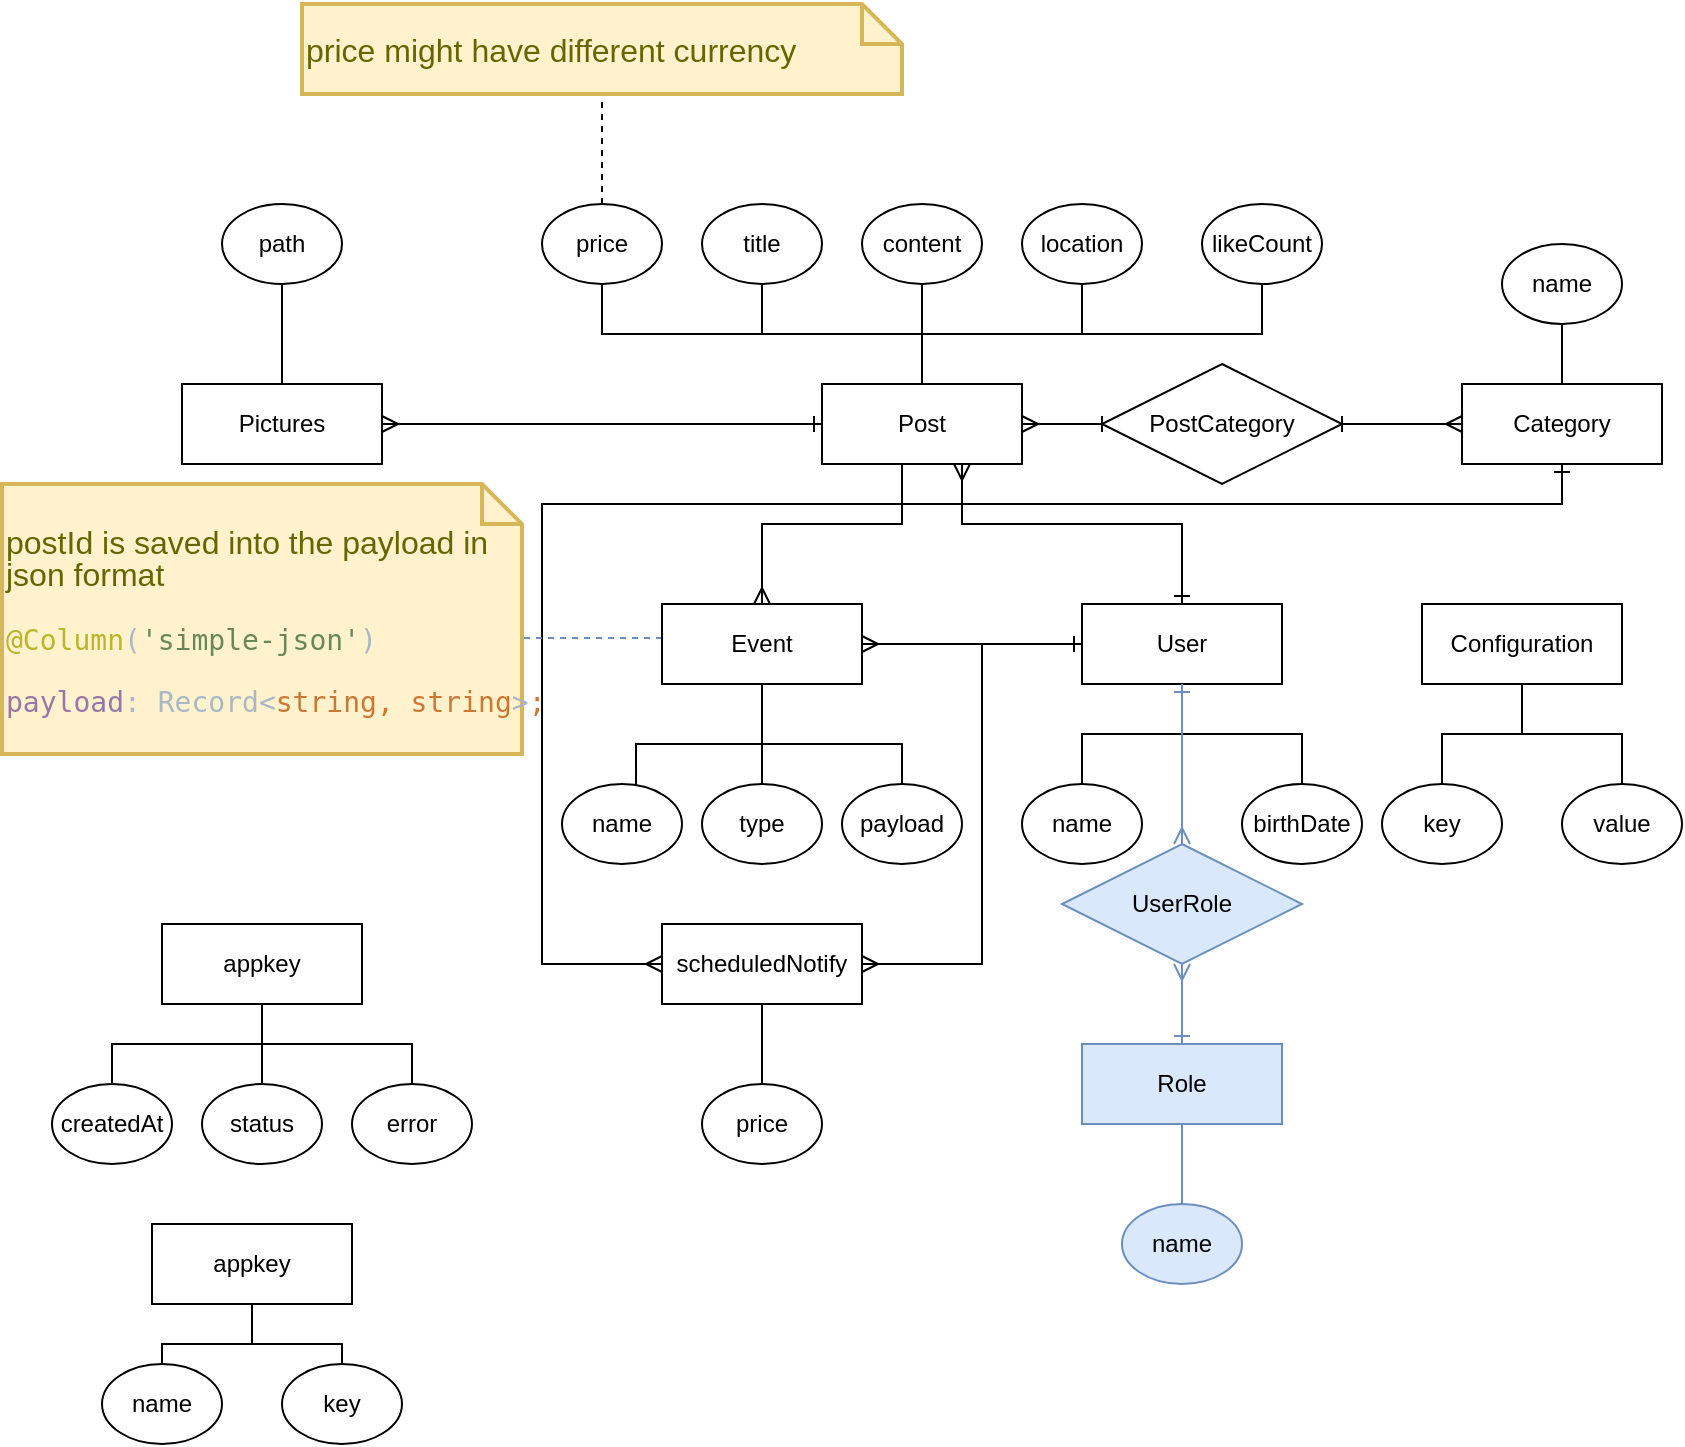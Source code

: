 <mxfile version="16.5.3" type="device"><diagram id="R2lEEEUBdFMjLlhIrx00" name="Page-1"><mxGraphModel dx="1422" dy="737" grid="1" gridSize="10" guides="1" tooltips="1" connect="1" arrows="1" fold="1" page="1" pageScale="1" pageWidth="850" pageHeight="1100" math="0" shadow="0" extFonts="Permanent Marker^https://fonts.googleapis.com/css?family=Permanent+Marker"><root><mxCell id="0"/><mxCell id="1" parent="0"/><mxCell id="LNiCz3PUaJKumTA4EDhK-4" style="edgeStyle=orthogonalEdgeStyle;rounded=0;orthogonalLoop=1;jettySize=auto;html=1;entryX=0;entryY=0.5;entryDx=0;entryDy=0;endArrow=baseDash;endFill=0;startArrow=ERmany;startFill=0;" parent="1" source="LNiCz3PUaJKumTA4EDhK-1" target="LNiCz3PUaJKumTA4EDhK-2" edge="1"><mxGeometry relative="1" as="geometry"/></mxCell><mxCell id="LNiCz3PUaJKumTA4EDhK-7" style="edgeStyle=orthogonalEdgeStyle;rounded=0;orthogonalLoop=1;jettySize=auto;html=1;entryX=0.5;entryY=0;entryDx=0;entryDy=0;startArrow=ERmany;startFill=0;endArrow=ERone;endFill=0;" parent="1" source="LNiCz3PUaJKumTA4EDhK-1" target="LNiCz3PUaJKumTA4EDhK-6" edge="1"><mxGeometry relative="1" as="geometry"><Array as="points"><mxPoint x="490" y="310"/><mxPoint x="600" y="310"/></Array></mxGeometry></mxCell><mxCell id="LNiCz3PUaJKumTA4EDhK-9" style="edgeStyle=orthogonalEdgeStyle;rounded=0;orthogonalLoop=1;jettySize=auto;html=1;entryX=1;entryY=0.5;entryDx=0;entryDy=0;startArrow=ERone;startFill=0;endArrow=ERmany;endFill=0;" parent="1" source="LNiCz3PUaJKumTA4EDhK-1" target="LNiCz3PUaJKumTA4EDhK-8" edge="1"><mxGeometry relative="1" as="geometry"/></mxCell><mxCell id="LNiCz3PUaJKumTA4EDhK-17" style="edgeStyle=orthogonalEdgeStyle;rounded=0;orthogonalLoop=1;jettySize=auto;html=1;entryX=0.5;entryY=1;entryDx=0;entryDy=0;startArrow=none;startFill=0;endArrow=none;endFill=0;" parent="1" source="LNiCz3PUaJKumTA4EDhK-1" target="LNiCz3PUaJKumTA4EDhK-10" edge="1"><mxGeometry relative="1" as="geometry"/></mxCell><mxCell id="LNiCz3PUaJKumTA4EDhK-18" style="edgeStyle=orthogonalEdgeStyle;rounded=0;orthogonalLoop=1;jettySize=auto;html=1;startArrow=none;startFill=0;endArrow=none;endFill=0;" parent="1" source="LNiCz3PUaJKumTA4EDhK-1" target="LNiCz3PUaJKumTA4EDhK-11" edge="1"><mxGeometry relative="1" as="geometry"/></mxCell><mxCell id="LNiCz3PUaJKumTA4EDhK-19" style="edgeStyle=orthogonalEdgeStyle;rounded=0;orthogonalLoop=1;jettySize=auto;html=1;startArrow=none;startFill=0;endArrow=none;endFill=0;" parent="1" source="LNiCz3PUaJKumTA4EDhK-1" target="LNiCz3PUaJKumTA4EDhK-12" edge="1"><mxGeometry relative="1" as="geometry"/></mxCell><mxCell id="l5Vizgiaj5KO3Ue9yY54-2" style="edgeStyle=orthogonalEdgeStyle;rounded=0;orthogonalLoop=1;jettySize=auto;html=1;entryX=0.5;entryY=0;entryDx=0;entryDy=0;startArrow=none;startFill=0;endArrow=ERmany;endFill=0;" parent="1" source="LNiCz3PUaJKumTA4EDhK-1" target="l5Vizgiaj5KO3Ue9yY54-1" edge="1"><mxGeometry relative="1" as="geometry"><Array as="points"><mxPoint x="460" y="310"/><mxPoint x="390" y="310"/></Array></mxGeometry></mxCell><mxCell id="3GR3aSOvoguFwPtbk9yG-3" style="edgeStyle=orthogonalEdgeStyle;rounded=0;orthogonalLoop=1;jettySize=auto;html=1;entryX=0.5;entryY=1;entryDx=0;entryDy=0;startArrow=none;startFill=0;endArrow=none;endFill=0;strokeWidth=1;" parent="1" source="LNiCz3PUaJKumTA4EDhK-1" target="3GR3aSOvoguFwPtbk9yG-2" edge="1"><mxGeometry relative="1" as="geometry"><Array as="points"><mxPoint x="470" y="215"/><mxPoint x="310" y="215"/></Array></mxGeometry></mxCell><mxCell id="LNiCz3PUaJKumTA4EDhK-1" value="Post" style="whiteSpace=wrap;html=1;align=center;" parent="1" vertex="1"><mxGeometry x="420" y="240" width="100" height="40" as="geometry"/></mxCell><mxCell id="LNiCz3PUaJKumTA4EDhK-5" style="edgeStyle=orthogonalEdgeStyle;rounded=0;orthogonalLoop=1;jettySize=auto;html=1;entryX=0;entryY=0.5;entryDx=0;entryDy=0;startArrow=baseDash;startFill=0;endArrow=ERmany;endFill=0;" parent="1" source="LNiCz3PUaJKumTA4EDhK-2" target="LNiCz3PUaJKumTA4EDhK-3" edge="1"><mxGeometry relative="1" as="geometry"/></mxCell><mxCell id="LNiCz3PUaJKumTA4EDhK-2" value="PostCategory" style="shape=rhombus;perimeter=rhombusPerimeter;whiteSpace=wrap;html=1;align=center;" parent="1" vertex="1"><mxGeometry x="560" y="230" width="120" height="60" as="geometry"/></mxCell><mxCell id="LNiCz3PUaJKumTA4EDhK-23" style="edgeStyle=orthogonalEdgeStyle;rounded=0;orthogonalLoop=1;jettySize=auto;html=1;startArrow=none;startFill=0;endArrow=none;endFill=0;" parent="1" source="LNiCz3PUaJKumTA4EDhK-3" target="LNiCz3PUaJKumTA4EDhK-16" edge="1"><mxGeometry relative="1" as="geometry"/></mxCell><mxCell id="UwDtr11m3XhLRjBXPTb9-9" style="edgeStyle=orthogonalEdgeStyle;rounded=0;orthogonalLoop=1;jettySize=auto;html=1;entryX=0;entryY=0.5;entryDx=0;entryDy=0;startArrow=ERone;startFill=0;endArrow=ERmany;endFill=0;" parent="1" source="LNiCz3PUaJKumTA4EDhK-3" target="UwDtr11m3XhLRjBXPTb9-3" edge="1"><mxGeometry relative="1" as="geometry"><Array as="points"><mxPoint x="790" y="300"/><mxPoint x="280" y="300"/><mxPoint x="280" y="530"/></Array></mxGeometry></mxCell><mxCell id="LNiCz3PUaJKumTA4EDhK-3" value="Category" style="whiteSpace=wrap;html=1;align=center;" parent="1" vertex="1"><mxGeometry x="740" y="240" width="100" height="40" as="geometry"/></mxCell><mxCell id="LNiCz3PUaJKumTA4EDhK-21" style="edgeStyle=orthogonalEdgeStyle;rounded=0;orthogonalLoop=1;jettySize=auto;html=1;startArrow=none;startFill=0;endArrow=none;endFill=0;" parent="1" source="LNiCz3PUaJKumTA4EDhK-6" target="LNiCz3PUaJKumTA4EDhK-13" edge="1"><mxGeometry relative="1" as="geometry"/></mxCell><mxCell id="LNiCz3PUaJKumTA4EDhK-22" style="edgeStyle=orthogonalEdgeStyle;rounded=0;orthogonalLoop=1;jettySize=auto;html=1;startArrow=none;startFill=0;endArrow=none;endFill=0;" parent="1" source="LNiCz3PUaJKumTA4EDhK-6" target="LNiCz3PUaJKumTA4EDhK-14" edge="1"><mxGeometry relative="1" as="geometry"/></mxCell><mxCell id="UwDtr11m3XhLRjBXPTb9-8" style="edgeStyle=orthogonalEdgeStyle;rounded=0;orthogonalLoop=1;jettySize=auto;html=1;entryX=1;entryY=0.5;entryDx=0;entryDy=0;startArrow=ERone;startFill=0;endArrow=ERmany;endFill=0;" parent="1" source="LNiCz3PUaJKumTA4EDhK-6" target="UwDtr11m3XhLRjBXPTb9-3" edge="1"><mxGeometry relative="1" as="geometry"><Array as="points"><mxPoint x="500" y="370"/><mxPoint x="500" y="530"/></Array></mxGeometry></mxCell><mxCell id="RUKmb6aXU5NeXRc7ecfC-2" style="edgeStyle=orthogonalEdgeStyle;rounded=0;orthogonalLoop=1;jettySize=auto;html=1;entryX=0.5;entryY=0;entryDx=0;entryDy=0;endArrow=ERone;endFill=0;startArrow=ERmany;startFill=0;fillColor=#dae8fc;strokeColor=#6c8ebf;" edge="1" parent="1" source="RUKmb6aXU5NeXRc7ecfC-7" target="RUKmb6aXU5NeXRc7ecfC-1"><mxGeometry relative="1" as="geometry"/></mxCell><mxCell id="LNiCz3PUaJKumTA4EDhK-6" value="User" style="whiteSpace=wrap;html=1;align=center;" parent="1" vertex="1"><mxGeometry x="550" y="350" width="100" height="40" as="geometry"/></mxCell><mxCell id="LNiCz3PUaJKumTA4EDhK-20" style="edgeStyle=orthogonalEdgeStyle;rounded=0;orthogonalLoop=1;jettySize=auto;html=1;entryX=0.5;entryY=1;entryDx=0;entryDy=0;startArrow=none;startFill=0;endArrow=none;endFill=0;" parent="1" source="LNiCz3PUaJKumTA4EDhK-8" target="LNiCz3PUaJKumTA4EDhK-15" edge="1"><mxGeometry relative="1" as="geometry"/></mxCell><mxCell id="LNiCz3PUaJKumTA4EDhK-8" value="Pictures" style="whiteSpace=wrap;html=1;align=center;" parent="1" vertex="1"><mxGeometry x="100" y="240" width="100" height="40" as="geometry"/></mxCell><mxCell id="LNiCz3PUaJKumTA4EDhK-10" value="title" style="ellipse;whiteSpace=wrap;html=1;align=center;" parent="1" vertex="1"><mxGeometry x="360" y="150" width="60" height="40" as="geometry"/></mxCell><mxCell id="LNiCz3PUaJKumTA4EDhK-11" value="content" style="ellipse;whiteSpace=wrap;html=1;align=center;" parent="1" vertex="1"><mxGeometry x="440" y="150" width="60" height="40" as="geometry"/></mxCell><mxCell id="LNiCz3PUaJKumTA4EDhK-12" value="location" style="ellipse;whiteSpace=wrap;html=1;align=center;" parent="1" vertex="1"><mxGeometry x="520" y="150" width="60" height="40" as="geometry"/></mxCell><mxCell id="LNiCz3PUaJKumTA4EDhK-13" value="name" style="ellipse;whiteSpace=wrap;html=1;align=center;" parent="1" vertex="1"><mxGeometry x="520" y="440" width="60" height="40" as="geometry"/></mxCell><mxCell id="LNiCz3PUaJKumTA4EDhK-14" value="birthDate" style="ellipse;whiteSpace=wrap;html=1;align=center;" parent="1" vertex="1"><mxGeometry x="630" y="440" width="60" height="40" as="geometry"/></mxCell><mxCell id="LNiCz3PUaJKumTA4EDhK-15" value="path" style="ellipse;whiteSpace=wrap;html=1;align=center;" parent="1" vertex="1"><mxGeometry x="120" y="150" width="60" height="40" as="geometry"/></mxCell><mxCell id="LNiCz3PUaJKumTA4EDhK-16" value="name" style="ellipse;whiteSpace=wrap;html=1;align=center;" parent="1" vertex="1"><mxGeometry x="760" y="170" width="60" height="40" as="geometry"/></mxCell><mxCell id="l5Vizgiaj5KO3Ue9yY54-6" style="edgeStyle=orthogonalEdgeStyle;rounded=0;orthogonalLoop=1;jettySize=auto;html=1;entryX=0.617;entryY=0.025;entryDx=0;entryDy=0;entryPerimeter=0;startArrow=none;startFill=0;endArrow=none;endFill=0;" parent="1" source="l5Vizgiaj5KO3Ue9yY54-1" target="l5Vizgiaj5KO3Ue9yY54-3" edge="1"><mxGeometry relative="1" as="geometry"><Array as="points"><mxPoint x="390" y="420"/><mxPoint x="327" y="420"/></Array></mxGeometry></mxCell><mxCell id="l5Vizgiaj5KO3Ue9yY54-7" style="edgeStyle=orthogonalEdgeStyle;rounded=0;orthogonalLoop=1;jettySize=auto;html=1;startArrow=none;startFill=0;endArrow=none;endFill=0;" parent="1" source="l5Vizgiaj5KO3Ue9yY54-1" target="l5Vizgiaj5KO3Ue9yY54-4" edge="1"><mxGeometry relative="1" as="geometry"><Array as="points"><mxPoint x="390" y="400"/><mxPoint x="390" y="400"/></Array></mxGeometry></mxCell><mxCell id="l5Vizgiaj5KO3Ue9yY54-8" style="edgeStyle=orthogonalEdgeStyle;rounded=0;orthogonalLoop=1;jettySize=auto;html=1;entryX=0.5;entryY=0;entryDx=0;entryDy=0;startArrow=none;startFill=0;endArrow=none;endFill=0;" parent="1" source="l5Vizgiaj5KO3Ue9yY54-1" target="l5Vizgiaj5KO3Ue9yY54-5" edge="1"><mxGeometry relative="1" as="geometry"><Array as="points"><mxPoint x="390" y="420"/><mxPoint x="460" y="420"/></Array></mxGeometry></mxCell><mxCell id="l5Vizgiaj5KO3Ue9yY54-11" style="edgeStyle=orthogonalEdgeStyle;rounded=0;orthogonalLoop=1;jettySize=auto;html=1;entryX=0.917;entryY=0.471;entryDx=0;entryDy=0;entryPerimeter=0;startArrow=none;startFill=0;endArrow=none;endFill=0;dashed=1;fillColor=#dae8fc;strokeColor=#6c8ebf;" parent="1" source="l5Vizgiaj5KO3Ue9yY54-1" target="l5Vizgiaj5KO3Ue9yY54-10" edge="1"><mxGeometry relative="1" as="geometry"><Array as="points"><mxPoint x="320" y="367"/><mxPoint x="320" y="367"/></Array></mxGeometry></mxCell><mxCell id="3GR3aSOvoguFwPtbk9yG-1" style="edgeStyle=orthogonalEdgeStyle;rounded=0;orthogonalLoop=1;jettySize=auto;html=1;entryX=0;entryY=0.5;entryDx=0;entryDy=0;endArrow=ERone;endFill=0;startArrow=ERmany;startFill=0;strokeWidth=1;" parent="1" source="l5Vizgiaj5KO3Ue9yY54-1" target="LNiCz3PUaJKumTA4EDhK-6" edge="1"><mxGeometry relative="1" as="geometry"/></mxCell><mxCell id="l5Vizgiaj5KO3Ue9yY54-1" value="Event" style="whiteSpace=wrap;html=1;align=center;" parent="1" vertex="1"><mxGeometry x="340" y="350" width="100" height="40" as="geometry"/></mxCell><mxCell id="l5Vizgiaj5KO3Ue9yY54-3" value="name" style="ellipse;whiteSpace=wrap;html=1;align=center;" parent="1" vertex="1"><mxGeometry x="290" y="440" width="60" height="40" as="geometry"/></mxCell><mxCell id="l5Vizgiaj5KO3Ue9yY54-4" value="type" style="ellipse;whiteSpace=wrap;html=1;align=center;" parent="1" vertex="1"><mxGeometry x="360" y="440" width="60" height="40" as="geometry"/></mxCell><mxCell id="l5Vizgiaj5KO3Ue9yY54-5" value="payload" style="ellipse;whiteSpace=wrap;html=1;align=center;" parent="1" vertex="1"><mxGeometry x="430" y="440" width="60" height="40" as="geometry"/></mxCell><mxCell id="l5Vizgiaj5KO3Ue9yY54-10" value="&lt;p style=&quot;line-height: 1 ; font-size: 16px&quot;&gt;postId is saved into the payload in json format&lt;br&gt;&lt;/p&gt;&lt;pre style=&quot;color: rgb(169 , 183 , 198) ; font-family: &amp;#34;jetbrains mono&amp;#34; , monospace ; font-size: 10.5pt&quot;&gt;&lt;span style=&quot;color: rgb(187 , 181 , 41)&quot;&gt;@Column&lt;/span&gt;(&lt;span style=&quot;color: rgb(106 , 135 , 89) ; line-height: 1&quot;&gt;'simple-json'&lt;/span&gt;)&lt;/pre&gt;&lt;pre style=&quot;color: rgb(169 , 183 , 198) ; font-family: &amp;#34;jetbrains mono&amp;#34; , monospace ; font-size: 10.5pt&quot;&gt;&lt;pre style=&quot;font-family: &amp;#34;jetbrains mono&amp;#34; , monospace ; font-size: 10.5pt&quot;&gt;&lt;span style=&quot;color: rgb(152 , 118 , 170) ; line-height: 1&quot;&gt;payload&lt;/span&gt;: Record&amp;lt;&lt;span style=&quot;color: rgb(204 , 120 , 50)&quot;&gt;string, string&lt;/span&gt;&amp;gt;&lt;span style=&quot;color: rgb(204 , 120 , 50)&quot;&gt;;&lt;/span&gt;&lt;/pre&gt;&lt;/pre&gt;&lt;p&gt;&lt;/p&gt;" style="shape=note;strokeWidth=2;fontSize=14;size=20;whiteSpace=wrap;html=1;fillColor=#fff2cc;strokeColor=#d6b656;fontColor=#666600;align=left;" parent="1" vertex="1"><mxGeometry x="10" y="290" width="260" height="135" as="geometry"/></mxCell><mxCell id="l5Vizgiaj5KO3Ue9yY54-12" value="likeCount" style="ellipse;whiteSpace=wrap;html=1;align=center;" parent="1" vertex="1"><mxGeometry x="610" y="150" width="60" height="40" as="geometry"/></mxCell><mxCell id="l5Vizgiaj5KO3Ue9yY54-13" style="edgeStyle=orthogonalEdgeStyle;rounded=0;orthogonalLoop=1;jettySize=auto;html=1;startArrow=none;startFill=0;endArrow=none;endFill=0;entryX=0.5;entryY=1;entryDx=0;entryDy=0;exitX=0.5;exitY=0;exitDx=0;exitDy=0;" parent="1" source="LNiCz3PUaJKumTA4EDhK-1" target="l5Vizgiaj5KO3Ue9yY54-12" edge="1"><mxGeometry relative="1" as="geometry"><mxPoint x="480" y="250" as="sourcePoint"/><mxPoint x="560" y="200" as="targetPoint"/></mxGeometry></mxCell><mxCell id="3GR3aSOvoguFwPtbk9yG-5" style="edgeStyle=orthogonalEdgeStyle;rounded=0;orthogonalLoop=1;jettySize=auto;html=1;entryX=0.5;entryY=1;entryDx=0;entryDy=0;entryPerimeter=0;startArrow=none;startFill=0;endArrow=none;endFill=0;strokeWidth=1;dashed=1;" parent="1" source="3GR3aSOvoguFwPtbk9yG-2" target="3GR3aSOvoguFwPtbk9yG-4" edge="1"><mxGeometry relative="1" as="geometry"/></mxCell><mxCell id="3GR3aSOvoguFwPtbk9yG-2" value="price&lt;br&gt;" style="ellipse;whiteSpace=wrap;html=1;align=center;" parent="1" vertex="1"><mxGeometry x="280" y="150" width="60" height="40" as="geometry"/></mxCell><mxCell id="3GR3aSOvoguFwPtbk9yG-4" value="&lt;p style=&quot;line-height: 1 ; font-size: 16px&quot;&gt;price might have different currency&lt;/p&gt;&lt;p&gt;&lt;/p&gt;" style="shape=note;strokeWidth=2;fontSize=14;size=20;whiteSpace=wrap;html=1;fillColor=#fff2cc;strokeColor=#d6b656;fontColor=#666600;align=left;" parent="1" vertex="1"><mxGeometry x="160" y="50" width="300" height="45" as="geometry"/></mxCell><mxCell id="3GR3aSOvoguFwPtbk9yG-9" style="edgeStyle=orthogonalEdgeStyle;rounded=0;orthogonalLoop=1;jettySize=auto;html=1;entryX=0.5;entryY=0;entryDx=0;entryDy=0;startArrow=none;startFill=0;endArrow=none;endFill=0;strokeWidth=1;" parent="1" source="3GR3aSOvoguFwPtbk9yG-6" target="3GR3aSOvoguFwPtbk9yG-7" edge="1"><mxGeometry relative="1" as="geometry"/></mxCell><mxCell id="3GR3aSOvoguFwPtbk9yG-10" style="edgeStyle=orthogonalEdgeStyle;rounded=0;orthogonalLoop=1;jettySize=auto;html=1;entryX=0.5;entryY=0;entryDx=0;entryDy=0;startArrow=none;startFill=0;endArrow=none;endFill=0;strokeWidth=1;" parent="1" source="3GR3aSOvoguFwPtbk9yG-6" target="3GR3aSOvoguFwPtbk9yG-8" edge="1"><mxGeometry relative="1" as="geometry"/></mxCell><mxCell id="3GR3aSOvoguFwPtbk9yG-6" value="Configuration" style="whiteSpace=wrap;html=1;align=center;" parent="1" vertex="1"><mxGeometry x="720" y="350" width="100" height="40" as="geometry"/></mxCell><mxCell id="3GR3aSOvoguFwPtbk9yG-7" value="key" style="ellipse;whiteSpace=wrap;html=1;align=center;" parent="1" vertex="1"><mxGeometry x="700" y="440" width="60" height="40" as="geometry"/></mxCell><mxCell id="3GR3aSOvoguFwPtbk9yG-8" value="value" style="ellipse;whiteSpace=wrap;html=1;align=center;" parent="1" vertex="1"><mxGeometry x="790" y="440" width="60" height="40" as="geometry"/></mxCell><mxCell id="UwDtr11m3XhLRjBXPTb9-6" style="edgeStyle=orthogonalEdgeStyle;rounded=0;orthogonalLoop=1;jettySize=auto;html=1;entryX=0.5;entryY=0;entryDx=0;entryDy=0;endArrow=none;endFill=0;startArrow=none;startFill=0;" parent="1" source="UwDtr11m3XhLRjBXPTb9-3" target="UwDtr11m3XhLRjBXPTb9-4" edge="1"><mxGeometry relative="1" as="geometry"/></mxCell><mxCell id="UwDtr11m3XhLRjBXPTb9-3" value="scheduledNotify" style="whiteSpace=wrap;html=1;align=center;" parent="1" vertex="1"><mxGeometry x="340" y="510" width="100" height="40" as="geometry"/></mxCell><mxCell id="UwDtr11m3XhLRjBXPTb9-4" value="price" style="ellipse;whiteSpace=wrap;html=1;align=center;" parent="1" vertex="1"><mxGeometry x="360" y="590" width="60" height="40" as="geometry"/></mxCell><mxCell id="UwDtr11m3XhLRjBXPTb9-14" style="edgeStyle=orthogonalEdgeStyle;rounded=0;orthogonalLoop=1;jettySize=auto;html=1;startArrow=none;startFill=0;endArrow=none;endFill=0;" parent="1" source="UwDtr11m3XhLRjBXPTb9-10" target="UwDtr11m3XhLRjBXPTb9-12" edge="1"><mxGeometry relative="1" as="geometry"/></mxCell><mxCell id="UwDtr11m3XhLRjBXPTb9-16" style="edgeStyle=orthogonalEdgeStyle;rounded=0;orthogonalLoop=1;jettySize=auto;html=1;entryX=0.5;entryY=0;entryDx=0;entryDy=0;startArrow=none;startFill=0;endArrow=none;endFill=0;" parent="1" source="UwDtr11m3XhLRjBXPTb9-10" target="UwDtr11m3XhLRjBXPTb9-13" edge="1"><mxGeometry relative="1" as="geometry"/></mxCell><mxCell id="UwDtr11m3XhLRjBXPTb9-10" value="appkey" style="whiteSpace=wrap;html=1;align=center;" parent="1" vertex="1"><mxGeometry x="85" y="660" width="100" height="40" as="geometry"/></mxCell><mxCell id="UwDtr11m3XhLRjBXPTb9-12" value="name" style="ellipse;whiteSpace=wrap;html=1;align=center;" parent="1" vertex="1"><mxGeometry x="60" y="730" width="60" height="40" as="geometry"/></mxCell><mxCell id="UwDtr11m3XhLRjBXPTb9-13" value="key" style="ellipse;whiteSpace=wrap;html=1;align=center;" parent="1" vertex="1"><mxGeometry x="150" y="730" width="60" height="40" as="geometry"/></mxCell><mxCell id="UwDtr11m3XhLRjBXPTb9-22" style="edgeStyle=orthogonalEdgeStyle;rounded=0;orthogonalLoop=1;jettySize=auto;html=1;entryX=0.5;entryY=0;entryDx=0;entryDy=0;startArrow=none;startFill=0;endArrow=none;endFill=0;" parent="1" source="UwDtr11m3XhLRjBXPTb9-18" target="UwDtr11m3XhLRjBXPTb9-21" edge="1"><mxGeometry relative="1" as="geometry"/></mxCell><mxCell id="UwDtr11m3XhLRjBXPTb9-23" style="edgeStyle=orthogonalEdgeStyle;rounded=0;orthogonalLoop=1;jettySize=auto;html=1;entryX=0.5;entryY=0;entryDx=0;entryDy=0;startArrow=none;startFill=0;endArrow=none;endFill=0;" parent="1" source="UwDtr11m3XhLRjBXPTb9-18" target="UwDtr11m3XhLRjBXPTb9-19" edge="1"><mxGeometry relative="1" as="geometry"/></mxCell><mxCell id="UwDtr11m3XhLRjBXPTb9-24" style="edgeStyle=orthogonalEdgeStyle;rounded=0;orthogonalLoop=1;jettySize=auto;html=1;entryX=0.5;entryY=0;entryDx=0;entryDy=0;startArrow=none;startFill=0;endArrow=none;endFill=0;" parent="1" source="UwDtr11m3XhLRjBXPTb9-18" target="UwDtr11m3XhLRjBXPTb9-20" edge="1"><mxGeometry relative="1" as="geometry"/></mxCell><mxCell id="UwDtr11m3XhLRjBXPTb9-18" value="appkey" style="whiteSpace=wrap;html=1;align=center;" parent="1" vertex="1"><mxGeometry x="90" y="510" width="100" height="40" as="geometry"/></mxCell><mxCell id="UwDtr11m3XhLRjBXPTb9-19" value="status" style="ellipse;whiteSpace=wrap;html=1;align=center;" parent="1" vertex="1"><mxGeometry x="110" y="590" width="60" height="40" as="geometry"/></mxCell><mxCell id="UwDtr11m3XhLRjBXPTb9-20" value="error" style="ellipse;whiteSpace=wrap;html=1;align=center;" parent="1" vertex="1"><mxGeometry x="185" y="590" width="60" height="40" as="geometry"/></mxCell><mxCell id="UwDtr11m3XhLRjBXPTb9-21" value="createdAt" style="ellipse;whiteSpace=wrap;html=1;align=center;" parent="1" vertex="1"><mxGeometry x="35" y="590" width="60" height="40" as="geometry"/></mxCell><mxCell id="RUKmb6aXU5NeXRc7ecfC-4" style="edgeStyle=orthogonalEdgeStyle;rounded=0;orthogonalLoop=1;jettySize=auto;html=1;startArrow=none;startFill=0;endArrow=none;endFill=0;fillColor=#dae8fc;strokeColor=#6c8ebf;" edge="1" parent="1" source="RUKmb6aXU5NeXRc7ecfC-1" target="RUKmb6aXU5NeXRc7ecfC-3"><mxGeometry relative="1" as="geometry"/></mxCell><mxCell id="RUKmb6aXU5NeXRc7ecfC-1" value="Role" style="whiteSpace=wrap;html=1;align=center;fillColor=#dae8fc;strokeColor=#6c8ebf;" vertex="1" parent="1"><mxGeometry x="550" y="570" width="100" height="40" as="geometry"/></mxCell><mxCell id="RUKmb6aXU5NeXRc7ecfC-3" value="name" style="ellipse;whiteSpace=wrap;html=1;align=center;fillColor=#dae8fc;strokeColor=#6c8ebf;" vertex="1" parent="1"><mxGeometry x="570" y="650" width="60" height="40" as="geometry"/></mxCell><mxCell id="RUKmb6aXU5NeXRc7ecfC-7" value="UserRole" style="shape=rhombus;perimeter=rhombusPerimeter;whiteSpace=wrap;html=1;align=center;fillColor=#dae8fc;strokeColor=#6c8ebf;" vertex="1" parent="1"><mxGeometry x="540" y="470" width="120" height="60" as="geometry"/></mxCell><mxCell id="RUKmb6aXU5NeXRc7ecfC-8" value="" style="edgeStyle=orthogonalEdgeStyle;rounded=0;orthogonalLoop=1;jettySize=auto;html=1;entryX=0.5;entryY=0;entryDx=0;entryDy=0;endArrow=ERmany;endFill=0;startArrow=ERone;startFill=0;fillColor=#dae8fc;strokeColor=#6c8ebf;" edge="1" parent="1" source="LNiCz3PUaJKumTA4EDhK-6" target="RUKmb6aXU5NeXRc7ecfC-7"><mxGeometry relative="1" as="geometry"><mxPoint x="600" y="390" as="sourcePoint"/><mxPoint x="600" y="510" as="targetPoint"/></mxGeometry></mxCell></root></mxGraphModel></diagram></mxfile>